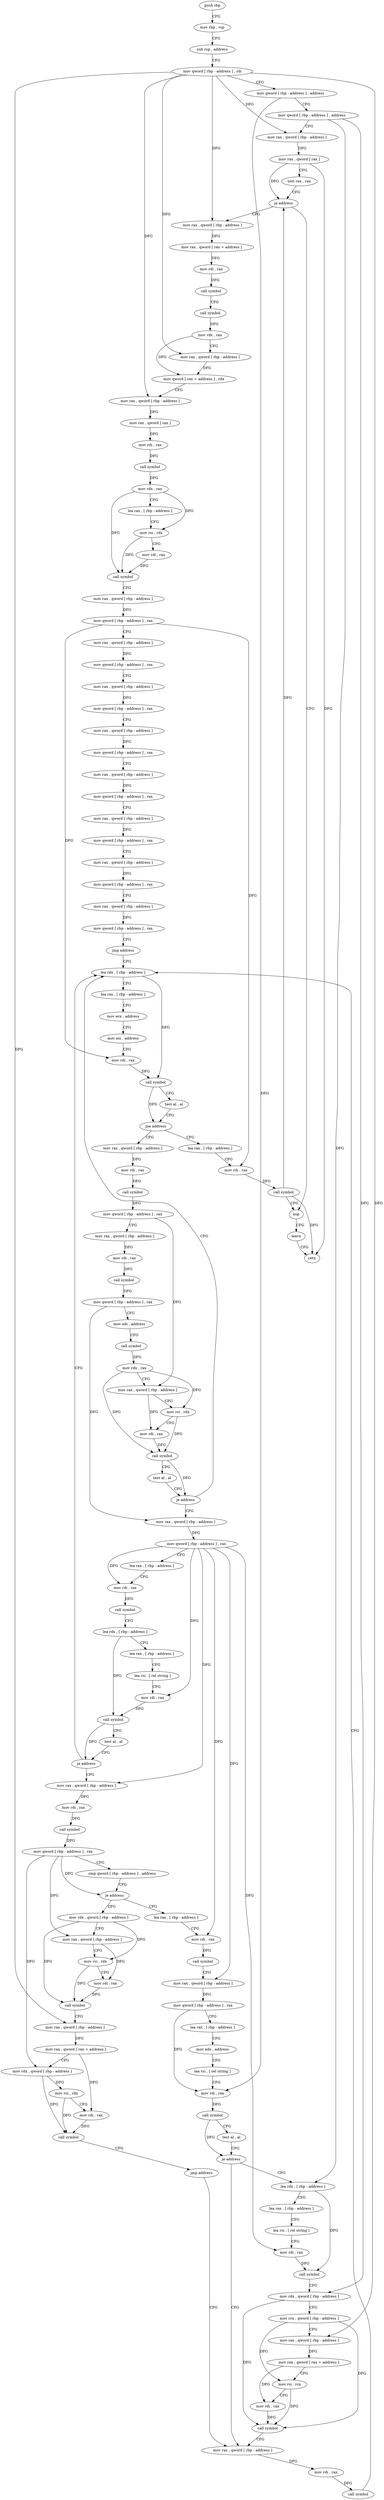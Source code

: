 digraph "func" {
"98859" [label = "push rbp" ]
"98860" [label = "mov rbp , rsp" ]
"98863" [label = "sub rsp , address" ]
"98870" [label = "mov qword [ rbp - address ] , rdi" ]
"98877" [label = "mov qword [ rbp - address ] , address" ]
"98885" [label = "mov qword [ rbp - address ] , address" ]
"98893" [label = "mov rax , qword [ rbp - address ]" ]
"98900" [label = "mov rax , qword [ rax ]" ]
"98903" [label = "test rax , rax" ]
"98906" [label = "je address" ]
"99430" [label = "nop" ]
"98912" [label = "mov rax , qword [ rbp - address ]" ]
"99431" [label = "leave" ]
"99432" [label = "retn" ]
"98919" [label = "mov rax , qword [ rax + address ]" ]
"98923" [label = "mov rdi , rax" ]
"98926" [label = "call symbol" ]
"98931" [label = "call symbol" ]
"98936" [label = "mov rdx , rax" ]
"98939" [label = "mov rax , qword [ rbp - address ]" ]
"98946" [label = "mov qword [ rax + address ] , rdx" ]
"98950" [label = "mov rax , qword [ rbp - address ]" ]
"98957" [label = "mov rax , qword [ rax ]" ]
"98960" [label = "mov rdi , rax" ]
"98963" [label = "call symbol" ]
"98968" [label = "mov rdx , rax" ]
"98971" [label = "lea rax , [ rbp - address ]" ]
"98978" [label = "mov rsi , rdx" ]
"98981" [label = "mov rdi , rax" ]
"98984" [label = "call symbol" ]
"98989" [label = "mov rax , qword [ rbp - address ]" ]
"98996" [label = "mov qword [ rbp - address ] , rax" ]
"99000" [label = "mov rax , qword [ rbp - address ]" ]
"99007" [label = "mov qword [ rbp - address ] , rax" ]
"99011" [label = "mov rax , qword [ rbp - address ]" ]
"99018" [label = "mov qword [ rbp - address ] , rax" ]
"99022" [label = "mov rax , qword [ rbp - address ]" ]
"99029" [label = "mov qword [ rbp - address ] , rax" ]
"99033" [label = "mov rax , qword [ rbp - address ]" ]
"99040" [label = "mov qword [ rbp - address ] , rax" ]
"99044" [label = "mov rax , qword [ rbp - address ]" ]
"99051" [label = "mov qword [ rbp - address ] , rax" ]
"99055" [label = "mov rax , qword [ rbp - address ]" ]
"99062" [label = "mov qword [ rbp - address ] , rax" ]
"99066" [label = "mov rax , qword [ rbp - address ]" ]
"99073" [label = "mov qword [ rbp - address ] , rax" ]
"99077" [label = "jmp address" ]
"99384" [label = "lea rdx , [ rbp - address ]" ]
"99388" [label = "lea rax , [ rbp - address ]" ]
"99392" [label = "mov ecx , address" ]
"99397" [label = "mov esi , address" ]
"99402" [label = "mov rdi , rax" ]
"99405" [label = "call symbol" ]
"99410" [label = "test al , al" ]
"99412" [label = "jne address" ]
"99082" [label = "mov rax , qword [ rbp - address ]" ]
"99418" [label = "lea rax , [ rbp - address ]" ]
"99086" [label = "mov rdi , rax" ]
"99089" [label = "call symbol" ]
"99094" [label = "mov qword [ rbp - address ] , rax" ]
"99098" [label = "mov rax , qword [ rbp - address ]" ]
"99102" [label = "mov rdi , rax" ]
"99105" [label = "call symbol" ]
"99110" [label = "mov qword [ rbp - address ] , rax" ]
"99114" [label = "mov edi , address" ]
"99119" [label = "call symbol" ]
"99124" [label = "mov rdx , rax" ]
"99127" [label = "mov rax , qword [ rbp - address ]" ]
"99131" [label = "mov rsi , rdx" ]
"99134" [label = "mov rdi , rax" ]
"99137" [label = "call symbol" ]
"99142" [label = "test al , al" ]
"99144" [label = "je address" ]
"99150" [label = "mov rax , qword [ rbp - address ]" ]
"99422" [label = "mov rdi , rax" ]
"99425" [label = "call symbol" ]
"99154" [label = "mov qword [ rbp - address ] , rax" ]
"99158" [label = "lea rax , [ rbp - address ]" ]
"99162" [label = "mov rdi , rax" ]
"99165" [label = "call symbol" ]
"99170" [label = "lea rdx , [ rbp - address ]" ]
"99174" [label = "lea rax , [ rbp - address ]" ]
"99178" [label = "lea rsi , [ rel string ]" ]
"99185" [label = "mov rdi , rax" ]
"99188" [label = "call symbol" ]
"99193" [label = "test al , al" ]
"99195" [label = "je address" ]
"99201" [label = "mov rax , qword [ rbp - address ]" ]
"99205" [label = "mov rdi , rax" ]
"99208" [label = "call symbol" ]
"99213" [label = "mov qword [ rbp - address ] , rax" ]
"99217" [label = "cmp qword [ rbp - address ] , address" ]
"99222" [label = "je address" ]
"99271" [label = "lea rax , [ rbp - address ]" ]
"99224" [label = "mov rdx , qword [ rbp - address ]" ]
"99275" [label = "mov rdi , rax" ]
"99278" [label = "call symbol" ]
"99283" [label = "mov rax , qword [ rbp - address ]" ]
"99287" [label = "mov qword [ rbp - address ] , rax" ]
"99291" [label = "lea rax , [ rbp - address ]" ]
"99295" [label = "mov edx , address" ]
"99300" [label = "lea rsi , [ rel string ]" ]
"99307" [label = "mov rdi , rax" ]
"99310" [label = "call symbol" ]
"99315" [label = "test al , al" ]
"99317" [label = "je address" ]
"99372" [label = "mov rax , qword [ rbp - address ]" ]
"99319" [label = "lea rdx , [ rbp - address ]" ]
"99228" [label = "mov rax , qword [ rbp - address ]" ]
"99232" [label = "mov rsi , rdx" ]
"99235" [label = "mov rdi , rax" ]
"99238" [label = "call symbol" ]
"99243" [label = "mov rax , qword [ rbp - address ]" ]
"99250" [label = "mov rax , qword [ rax + address ]" ]
"99254" [label = "mov rdx , qword [ rbp - address ]" ]
"99258" [label = "mov rsi , rdx" ]
"99261" [label = "mov rdi , rax" ]
"99264" [label = "call symbol" ]
"99269" [label = "jmp address" ]
"99376" [label = "mov rdi , rax" ]
"99379" [label = "call symbol" ]
"99323" [label = "lea rax , [ rbp - address ]" ]
"99327" [label = "lea rsi , [ rel string ]" ]
"99334" [label = "mov rdi , rax" ]
"99337" [label = "call symbol" ]
"99342" [label = "mov rdx , qword [ rbp - address ]" ]
"99346" [label = "mov rcx , qword [ rbp - address ]" ]
"99350" [label = "mov rax , qword [ rbp - address ]" ]
"99357" [label = "mov rax , qword [ rax + address ]" ]
"99361" [label = "mov rsi , rcx" ]
"99364" [label = "mov rdi , rax" ]
"99367" [label = "call symbol" ]
"98859" -> "98860" [ label = "CFG" ]
"98860" -> "98863" [ label = "CFG" ]
"98863" -> "98870" [ label = "CFG" ]
"98870" -> "98877" [ label = "CFG" ]
"98870" -> "98893" [ label = "DFG" ]
"98870" -> "98912" [ label = "DFG" ]
"98870" -> "98939" [ label = "DFG" ]
"98870" -> "98950" [ label = "DFG" ]
"98870" -> "99243" [ label = "DFG" ]
"98870" -> "99350" [ label = "DFG" ]
"98877" -> "98885" [ label = "CFG" ]
"98877" -> "99307" [ label = "DFG" ]
"98885" -> "98893" [ label = "CFG" ]
"98885" -> "99342" [ label = "DFG" ]
"98885" -> "99319" [ label = "DFG" ]
"98893" -> "98900" [ label = "DFG" ]
"98900" -> "98903" [ label = "CFG" ]
"98900" -> "98906" [ label = "DFG" ]
"98900" -> "99432" [ label = "DFG" ]
"98903" -> "98906" [ label = "CFG" ]
"98906" -> "99430" [ label = "CFG" ]
"98906" -> "98912" [ label = "CFG" ]
"99430" -> "99431" [ label = "CFG" ]
"98912" -> "98919" [ label = "DFG" ]
"99431" -> "99432" [ label = "CFG" ]
"98919" -> "98923" [ label = "DFG" ]
"98923" -> "98926" [ label = "DFG" ]
"98926" -> "98931" [ label = "CFG" ]
"98931" -> "98936" [ label = "DFG" ]
"98936" -> "98939" [ label = "CFG" ]
"98936" -> "98946" [ label = "DFG" ]
"98939" -> "98946" [ label = "DFG" ]
"98946" -> "98950" [ label = "CFG" ]
"98950" -> "98957" [ label = "DFG" ]
"98957" -> "98960" [ label = "DFG" ]
"98960" -> "98963" [ label = "DFG" ]
"98963" -> "98968" [ label = "DFG" ]
"98968" -> "98971" [ label = "CFG" ]
"98968" -> "98978" [ label = "DFG" ]
"98968" -> "98984" [ label = "DFG" ]
"98971" -> "98978" [ label = "CFG" ]
"98978" -> "98981" [ label = "CFG" ]
"98978" -> "98984" [ label = "DFG" ]
"98981" -> "98984" [ label = "DFG" ]
"98984" -> "98989" [ label = "CFG" ]
"98989" -> "98996" [ label = "DFG" ]
"98996" -> "99000" [ label = "CFG" ]
"98996" -> "99402" [ label = "DFG" ]
"98996" -> "99422" [ label = "DFG" ]
"99000" -> "99007" [ label = "DFG" ]
"99007" -> "99011" [ label = "CFG" ]
"99011" -> "99018" [ label = "DFG" ]
"99018" -> "99022" [ label = "CFG" ]
"99022" -> "99029" [ label = "DFG" ]
"99029" -> "99033" [ label = "CFG" ]
"99033" -> "99040" [ label = "DFG" ]
"99040" -> "99044" [ label = "CFG" ]
"99044" -> "99051" [ label = "DFG" ]
"99051" -> "99055" [ label = "CFG" ]
"99055" -> "99062" [ label = "DFG" ]
"99062" -> "99066" [ label = "CFG" ]
"99066" -> "99073" [ label = "DFG" ]
"99073" -> "99077" [ label = "CFG" ]
"99077" -> "99384" [ label = "CFG" ]
"99384" -> "99388" [ label = "CFG" ]
"99384" -> "99405" [ label = "DFG" ]
"99388" -> "99392" [ label = "CFG" ]
"99392" -> "99397" [ label = "CFG" ]
"99397" -> "99402" [ label = "CFG" ]
"99402" -> "99405" [ label = "DFG" ]
"99405" -> "99410" [ label = "CFG" ]
"99405" -> "99412" [ label = "DFG" ]
"99410" -> "99412" [ label = "CFG" ]
"99412" -> "99082" [ label = "CFG" ]
"99412" -> "99418" [ label = "CFG" ]
"99082" -> "99086" [ label = "DFG" ]
"99418" -> "99422" [ label = "CFG" ]
"99086" -> "99089" [ label = "DFG" ]
"99089" -> "99094" [ label = "DFG" ]
"99094" -> "99098" [ label = "CFG" ]
"99094" -> "99127" [ label = "DFG" ]
"99098" -> "99102" [ label = "DFG" ]
"99102" -> "99105" [ label = "DFG" ]
"99105" -> "99110" [ label = "DFG" ]
"99110" -> "99114" [ label = "CFG" ]
"99110" -> "99150" [ label = "DFG" ]
"99114" -> "99119" [ label = "CFG" ]
"99119" -> "99124" [ label = "DFG" ]
"99124" -> "99127" [ label = "CFG" ]
"99124" -> "99131" [ label = "DFG" ]
"99124" -> "99137" [ label = "DFG" ]
"99127" -> "99131" [ label = "CFG" ]
"99127" -> "99134" [ label = "DFG" ]
"99131" -> "99134" [ label = "CFG" ]
"99131" -> "99137" [ label = "DFG" ]
"99134" -> "99137" [ label = "DFG" ]
"99137" -> "99142" [ label = "CFG" ]
"99137" -> "99144" [ label = "DFG" ]
"99142" -> "99144" [ label = "CFG" ]
"99144" -> "99384" [ label = "CFG" ]
"99144" -> "99150" [ label = "CFG" ]
"99150" -> "99154" [ label = "DFG" ]
"99422" -> "99425" [ label = "DFG" ]
"99425" -> "99430" [ label = "CFG" ]
"99425" -> "98906" [ label = "DFG" ]
"99425" -> "99432" [ label = "DFG" ]
"99154" -> "99158" [ label = "CFG" ]
"99154" -> "99201" [ label = "DFG" ]
"99154" -> "99283" [ label = "DFG" ]
"99154" -> "99162" [ label = "DFG" ]
"99154" -> "99185" [ label = "DFG" ]
"99154" -> "99275" [ label = "DFG" ]
"99154" -> "99334" [ label = "DFG" ]
"99158" -> "99162" [ label = "CFG" ]
"99162" -> "99165" [ label = "DFG" ]
"99165" -> "99170" [ label = "CFG" ]
"99170" -> "99174" [ label = "CFG" ]
"99170" -> "99188" [ label = "DFG" ]
"99174" -> "99178" [ label = "CFG" ]
"99178" -> "99185" [ label = "CFG" ]
"99185" -> "99188" [ label = "DFG" ]
"99188" -> "99193" [ label = "CFG" ]
"99188" -> "99195" [ label = "DFG" ]
"99193" -> "99195" [ label = "CFG" ]
"99195" -> "99384" [ label = "CFG" ]
"99195" -> "99201" [ label = "CFG" ]
"99201" -> "99205" [ label = "DFG" ]
"99205" -> "99208" [ label = "DFG" ]
"99208" -> "99213" [ label = "DFG" ]
"99213" -> "99217" [ label = "CFG" ]
"99213" -> "99222" [ label = "DFG" ]
"99213" -> "99228" [ label = "DFG" ]
"99213" -> "99254" [ label = "DFG" ]
"99217" -> "99222" [ label = "CFG" ]
"99222" -> "99271" [ label = "CFG" ]
"99222" -> "99224" [ label = "CFG" ]
"99271" -> "99275" [ label = "CFG" ]
"99224" -> "99228" [ label = "CFG" ]
"99224" -> "99232" [ label = "DFG" ]
"99224" -> "99238" [ label = "DFG" ]
"99275" -> "99278" [ label = "DFG" ]
"99278" -> "99283" [ label = "CFG" ]
"99283" -> "99287" [ label = "DFG" ]
"99287" -> "99291" [ label = "CFG" ]
"99287" -> "99307" [ label = "DFG" ]
"99291" -> "99295" [ label = "CFG" ]
"99295" -> "99300" [ label = "CFG" ]
"99300" -> "99307" [ label = "CFG" ]
"99307" -> "99310" [ label = "DFG" ]
"99310" -> "99315" [ label = "CFG" ]
"99310" -> "99317" [ label = "DFG" ]
"99315" -> "99317" [ label = "CFG" ]
"99317" -> "99372" [ label = "CFG" ]
"99317" -> "99319" [ label = "CFG" ]
"99372" -> "99376" [ label = "DFG" ]
"99319" -> "99323" [ label = "CFG" ]
"99319" -> "99337" [ label = "DFG" ]
"99228" -> "99232" [ label = "CFG" ]
"99228" -> "99235" [ label = "DFG" ]
"99232" -> "99235" [ label = "CFG" ]
"99232" -> "99238" [ label = "DFG" ]
"99235" -> "99238" [ label = "DFG" ]
"99238" -> "99243" [ label = "CFG" ]
"99243" -> "99250" [ label = "DFG" ]
"99250" -> "99254" [ label = "CFG" ]
"99250" -> "99261" [ label = "DFG" ]
"99254" -> "99258" [ label = "DFG" ]
"99254" -> "99264" [ label = "DFG" ]
"99258" -> "99261" [ label = "CFG" ]
"99258" -> "99264" [ label = "DFG" ]
"99261" -> "99264" [ label = "DFG" ]
"99264" -> "99269" [ label = "CFG" ]
"99269" -> "99372" [ label = "CFG" ]
"99376" -> "99379" [ label = "DFG" ]
"99379" -> "99384" [ label = "CFG" ]
"99323" -> "99327" [ label = "CFG" ]
"99327" -> "99334" [ label = "CFG" ]
"99334" -> "99337" [ label = "DFG" ]
"99337" -> "99342" [ label = "CFG" ]
"99342" -> "99346" [ label = "CFG" ]
"99342" -> "99367" [ label = "DFG" ]
"99346" -> "99350" [ label = "CFG" ]
"99346" -> "99361" [ label = "DFG" ]
"99346" -> "99367" [ label = "DFG" ]
"99350" -> "99357" [ label = "DFG" ]
"99357" -> "99361" [ label = "CFG" ]
"99357" -> "99364" [ label = "DFG" ]
"99361" -> "99364" [ label = "CFG" ]
"99361" -> "99367" [ label = "DFG" ]
"99364" -> "99367" [ label = "DFG" ]
"99367" -> "99372" [ label = "CFG" ]
}
